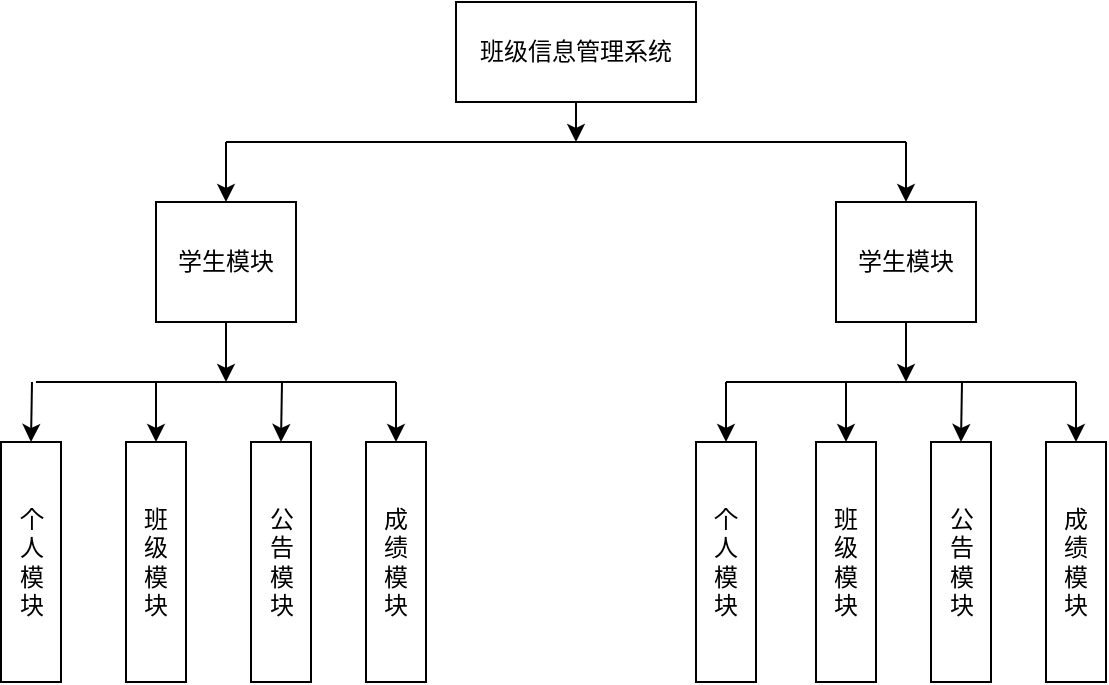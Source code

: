 <mxfile version="10.6.9" type="github"><diagram id="QudZG8FWDw0T5B5HsEJn" name="Page-1"><mxGraphModel dx="918" dy="567" grid="1" gridSize="10" guides="1" tooltips="1" connect="1" arrows="1" fold="1" page="1" pageScale="1" pageWidth="827" pageHeight="1169" math="0" shadow="0"><root><mxCell id="0"/><mxCell id="1" parent="0"/><mxCell id="5RPo9KeSd0OPaXgnf1wp-9" style="edgeStyle=orthogonalEdgeStyle;rounded=0;orthogonalLoop=1;jettySize=auto;html=1;exitX=0.5;exitY=1;exitDx=0;exitDy=0;" edge="1" parent="1" source="5RPo9KeSd0OPaXgnf1wp-1"><mxGeometry relative="1" as="geometry"><mxPoint x="450" y="120" as="targetPoint"/></mxGeometry></mxCell><mxCell id="5RPo9KeSd0OPaXgnf1wp-1" value="班级信息管理系统" style="rounded=0;whiteSpace=wrap;html=1;" vertex="1" parent="1"><mxGeometry x="390" y="50" width="120" height="50" as="geometry"/></mxCell><mxCell id="5RPo9KeSd0OPaXgnf1wp-11" style="edgeStyle=orthogonalEdgeStyle;rounded=0;orthogonalLoop=1;jettySize=auto;html=1;exitX=0.5;exitY=0;exitDx=0;exitDy=0;startArrow=classic;startFill=1;endArrow=none;endFill=0;" edge="1" parent="1" source="5RPo9KeSd0OPaXgnf1wp-3"><mxGeometry relative="1" as="geometry"><mxPoint x="275" y="120" as="targetPoint"/></mxGeometry></mxCell><mxCell id="5RPo9KeSd0OPaXgnf1wp-36" style="edgeStyle=orthogonalEdgeStyle;rounded=0;orthogonalLoop=1;jettySize=auto;html=1;exitX=0.5;exitY=1;exitDx=0;exitDy=0;startArrow=none;startFill=0;endArrow=classic;endFill=1;" edge="1" parent="1" source="5RPo9KeSd0OPaXgnf1wp-3"><mxGeometry relative="1" as="geometry"><mxPoint x="275" y="240" as="targetPoint"/></mxGeometry></mxCell><mxCell id="5RPo9KeSd0OPaXgnf1wp-3" value="学生模块" style="rounded=0;whiteSpace=wrap;html=1;" vertex="1" parent="1"><mxGeometry x="240" y="150" width="70" height="60" as="geometry"/></mxCell><mxCell id="5RPo9KeSd0OPaXgnf1wp-10" style="edgeStyle=orthogonalEdgeStyle;rounded=0;orthogonalLoop=1;jettySize=auto;html=1;exitX=0.5;exitY=0;exitDx=0;exitDy=0;startArrow=classic;startFill=1;endArrow=none;endFill=0;" edge="1" parent="1" source="5RPo9KeSd0OPaXgnf1wp-7"><mxGeometry relative="1" as="geometry"><mxPoint x="615" y="120" as="targetPoint"/></mxGeometry></mxCell><mxCell id="5RPo9KeSd0OPaXgnf1wp-44" style="edgeStyle=orthogonalEdgeStyle;rounded=0;orthogonalLoop=1;jettySize=auto;html=1;exitX=0.5;exitY=1;exitDx=0;exitDy=0;startArrow=none;startFill=0;endArrow=classic;endFill=1;" edge="1" parent="1" source="5RPo9KeSd0OPaXgnf1wp-7"><mxGeometry relative="1" as="geometry"><mxPoint x="615" y="240" as="targetPoint"/></mxGeometry></mxCell><mxCell id="5RPo9KeSd0OPaXgnf1wp-7" value="学生模块" style="rounded=0;whiteSpace=wrap;html=1;" vertex="1" parent="1"><mxGeometry x="580" y="150" width="70" height="60" as="geometry"/></mxCell><mxCell id="5RPo9KeSd0OPaXgnf1wp-8" value="" style="endArrow=none;html=1;" edge="1" parent="1"><mxGeometry width="50" height="50" relative="1" as="geometry"><mxPoint x="275" y="120" as="sourcePoint"/><mxPoint x="615" y="120" as="targetPoint"/></mxGeometry></mxCell><mxCell id="5RPo9KeSd0OPaXgnf1wp-39" style="edgeStyle=orthogonalEdgeStyle;rounded=0;orthogonalLoop=1;jettySize=auto;html=1;exitX=0;exitY=0.5;exitDx=0;exitDy=0;startArrow=classic;startFill=1;endArrow=none;endFill=0;" edge="1" parent="1" source="5RPo9KeSd0OPaXgnf1wp-16"><mxGeometry relative="1" as="geometry"><mxPoint x="525" y="240" as="targetPoint"/></mxGeometry></mxCell><mxCell id="5RPo9KeSd0OPaXgnf1wp-16" value="个&lt;br&gt;人&lt;br&gt;模&lt;br&gt;块" style="rounded=0;whiteSpace=wrap;html=1;direction=south;" vertex="1" parent="1"><mxGeometry x="510" y="270" width="30" height="120" as="geometry"/></mxCell><mxCell id="5RPo9KeSd0OPaXgnf1wp-41" style="edgeStyle=orthogonalEdgeStyle;rounded=0;orthogonalLoop=1;jettySize=auto;html=1;exitX=0;exitY=0.5;exitDx=0;exitDy=0;startArrow=classic;startFill=1;endArrow=none;endFill=0;" edge="1" parent="1" source="5RPo9KeSd0OPaXgnf1wp-17"><mxGeometry relative="1" as="geometry"><mxPoint x="585" y="240" as="targetPoint"/></mxGeometry></mxCell><mxCell id="5RPo9KeSd0OPaXgnf1wp-17" value="班&lt;br&gt;级&lt;br&gt;模&lt;br&gt;块" style="rounded=0;whiteSpace=wrap;html=1;direction=south;" vertex="1" parent="1"><mxGeometry x="570" y="270" width="30" height="120" as="geometry"/></mxCell><mxCell id="5RPo9KeSd0OPaXgnf1wp-42" style="edgeStyle=orthogonalEdgeStyle;rounded=0;orthogonalLoop=1;jettySize=auto;html=1;exitX=0;exitY=0.5;exitDx=0;exitDy=0;startArrow=classic;startFill=1;endArrow=none;endFill=0;" edge="1" parent="1" source="5RPo9KeSd0OPaXgnf1wp-18"><mxGeometry relative="1" as="geometry"><mxPoint x="643" y="240" as="targetPoint"/></mxGeometry></mxCell><mxCell id="5RPo9KeSd0OPaXgnf1wp-18" value="公&lt;br&gt;告&lt;br&gt;模&lt;br&gt;块" style="rounded=0;whiteSpace=wrap;html=1;direction=south;" vertex="1" parent="1"><mxGeometry x="627.5" y="270" width="30" height="120" as="geometry"/></mxCell><mxCell id="5RPo9KeSd0OPaXgnf1wp-43" style="edgeStyle=orthogonalEdgeStyle;rounded=0;orthogonalLoop=1;jettySize=auto;html=1;exitX=0;exitY=0.5;exitDx=0;exitDy=0;startArrow=classic;startFill=1;endArrow=none;endFill=0;" edge="1" parent="1" source="5RPo9KeSd0OPaXgnf1wp-19"><mxGeometry relative="1" as="geometry"><mxPoint x="700" y="240" as="targetPoint"/></mxGeometry></mxCell><mxCell id="5RPo9KeSd0OPaXgnf1wp-19" value="成&lt;br&gt;绩&lt;br&gt;模&lt;br&gt;块" style="rounded=0;whiteSpace=wrap;html=1;direction=south;" vertex="1" parent="1"><mxGeometry x="685" y="270" width="30" height="120" as="geometry"/></mxCell><mxCell id="5RPo9KeSd0OPaXgnf1wp-35" style="edgeStyle=orthogonalEdgeStyle;rounded=0;orthogonalLoop=1;jettySize=auto;html=1;exitX=0;exitY=0.5;exitDx=0;exitDy=0;startArrow=classic;startFill=1;endArrow=none;endFill=0;" edge="1" parent="1" source="5RPo9KeSd0OPaXgnf1wp-27"><mxGeometry relative="1" as="geometry"><mxPoint x="178" y="240" as="targetPoint"/></mxGeometry></mxCell><mxCell id="5RPo9KeSd0OPaXgnf1wp-27" value="个&lt;br&gt;人&lt;br&gt;模&lt;br&gt;块" style="rounded=0;whiteSpace=wrap;html=1;direction=south;" vertex="1" parent="1"><mxGeometry x="162.5" y="270" width="30" height="120" as="geometry"/></mxCell><mxCell id="5RPo9KeSd0OPaXgnf1wp-34" style="edgeStyle=orthogonalEdgeStyle;rounded=0;orthogonalLoop=1;jettySize=auto;html=1;exitX=0;exitY=0.5;exitDx=0;exitDy=0;startArrow=classic;startFill=1;endArrow=none;endFill=0;" edge="1" parent="1" source="5RPo9KeSd0OPaXgnf1wp-28"><mxGeometry relative="1" as="geometry"><mxPoint x="240" y="240" as="targetPoint"/></mxGeometry></mxCell><mxCell id="5RPo9KeSd0OPaXgnf1wp-28" value="班&lt;br&gt;级&lt;br&gt;模&lt;br&gt;块" style="rounded=0;whiteSpace=wrap;html=1;direction=south;" vertex="1" parent="1"><mxGeometry x="225" y="270" width="30" height="120" as="geometry"/></mxCell><mxCell id="5RPo9KeSd0OPaXgnf1wp-33" style="edgeStyle=orthogonalEdgeStyle;rounded=0;orthogonalLoop=1;jettySize=auto;html=1;exitX=0;exitY=0.5;exitDx=0;exitDy=0;startArrow=classic;startFill=1;endArrow=none;endFill=0;" edge="1" parent="1" source="5RPo9KeSd0OPaXgnf1wp-29"><mxGeometry relative="1" as="geometry"><mxPoint x="303" y="240" as="targetPoint"/></mxGeometry></mxCell><mxCell id="5RPo9KeSd0OPaXgnf1wp-29" value="公&lt;br&gt;告&lt;br&gt;模&lt;br&gt;块" style="rounded=0;whiteSpace=wrap;html=1;direction=south;" vertex="1" parent="1"><mxGeometry x="287.5" y="270" width="30" height="120" as="geometry"/></mxCell><mxCell id="5RPo9KeSd0OPaXgnf1wp-32" style="edgeStyle=orthogonalEdgeStyle;rounded=0;orthogonalLoop=1;jettySize=auto;html=1;exitX=0;exitY=0.5;exitDx=0;exitDy=0;startArrow=classic;startFill=1;endArrow=none;endFill=0;" edge="1" parent="1" source="5RPo9KeSd0OPaXgnf1wp-30"><mxGeometry relative="1" as="geometry"><mxPoint x="360" y="240" as="targetPoint"/></mxGeometry></mxCell><mxCell id="5RPo9KeSd0OPaXgnf1wp-30" value="成&lt;br&gt;绩&lt;br&gt;模&lt;br&gt;块" style="rounded=0;whiteSpace=wrap;html=1;direction=south;" vertex="1" parent="1"><mxGeometry x="345" y="270" width="30" height="120" as="geometry"/></mxCell><mxCell id="5RPo9KeSd0OPaXgnf1wp-31" value="" style="endArrow=none;html=1;" edge="1" parent="1"><mxGeometry width="50" height="50" relative="1" as="geometry"><mxPoint x="180" y="240" as="sourcePoint"/><mxPoint x="360" y="240" as="targetPoint"/></mxGeometry></mxCell><mxCell id="5RPo9KeSd0OPaXgnf1wp-37" value="" style="endArrow=none;html=1;" edge="1" parent="1"><mxGeometry width="50" height="50" relative="1" as="geometry"><mxPoint x="525" y="240" as="sourcePoint"/><mxPoint x="700" y="240" as="targetPoint"/></mxGeometry></mxCell></root></mxGraphModel></diagram></mxfile>